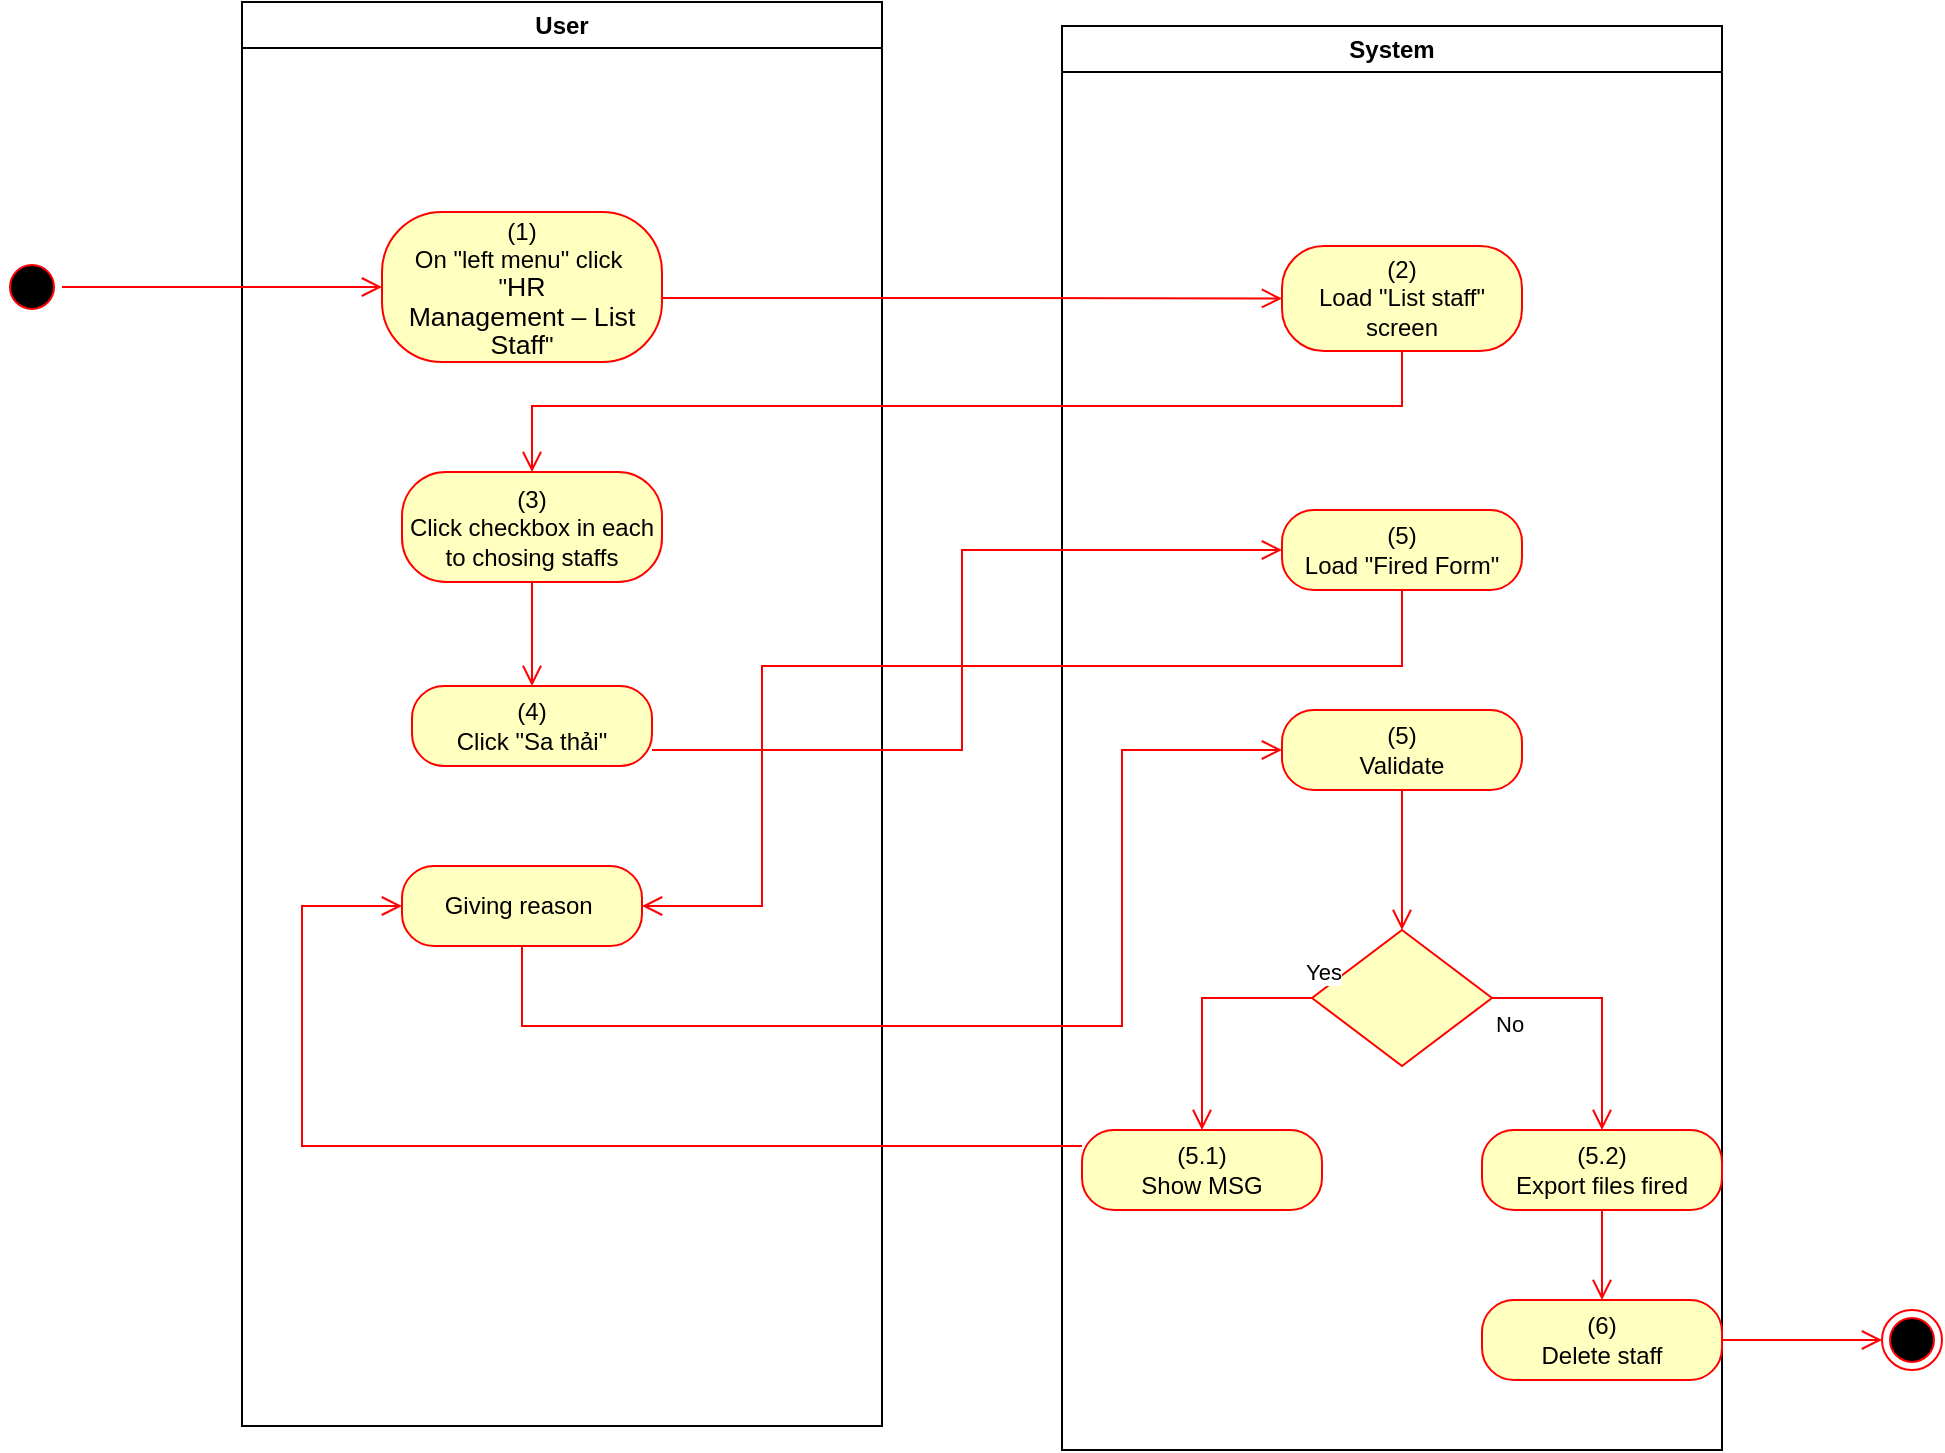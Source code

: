 <mxfile version="15.4.0" type="device"><diagram id="0xs0OsTVgGj8Gn-RpDbg" name="Page-1"><mxGraphModel dx="1086" dy="806" grid="1" gridSize="10" guides="1" tooltips="1" connect="1" arrows="1" fold="1" page="1" pageScale="1" pageWidth="850" pageHeight="1100" math="0" shadow="0"><root><mxCell id="0"/><mxCell id="1" parent="0"/><mxCell id="r0sCehpjaOtN4bAxyDk0-1" value="User" style="swimlane;whiteSpace=wrap" vertex="1" parent="1"><mxGeometry x="140" y="128" width="320" height="712" as="geometry"><mxRectangle x="120" y="128" width="60" height="23" as="alternateBounds"/></mxGeometry></mxCell><mxCell id="r0sCehpjaOtN4bAxyDk0-2" value="&lt;span&gt;(1)&lt;/span&gt;&lt;br style=&quot;padding: 0px ; margin: 0px&quot;&gt;&lt;span&gt;On &quot;left menu&quot; click&amp;nbsp;&lt;/span&gt;&lt;br style=&quot;padding: 0px ; margin: 0px&quot;&gt;&lt;span&gt;&quot;&lt;/span&gt;&lt;span lang=&quot;EN-GB&quot; style=&quot;font-size: 10pt ; line-height: 107% ; font-family: &amp;#34;arial&amp;#34; , sans-serif&quot;&gt;HR&lt;br/&gt;Management – List Staff&lt;/span&gt;&lt;span&gt;&quot;&lt;/span&gt;" style="rounded=1;whiteSpace=wrap;html=1;arcSize=40;fontColor=#000000;fillColor=#ffffc0;strokeColor=#ff0000;" vertex="1" parent="r0sCehpjaOtN4bAxyDk0-1"><mxGeometry x="70" y="105" width="140" height="75" as="geometry"/></mxCell><mxCell id="r0sCehpjaOtN4bAxyDk0-3" value="(3)&lt;br&gt;Click checkbox in each to chosing staffs" style="rounded=1;whiteSpace=wrap;html=1;arcSize=40;fontColor=#000000;fillColor=#ffffc0;strokeColor=#ff0000;" vertex="1" parent="r0sCehpjaOtN4bAxyDk0-1"><mxGeometry x="80" y="235" width="130" height="55" as="geometry"/></mxCell><mxCell id="r0sCehpjaOtN4bAxyDk0-4" value="" style="edgeStyle=orthogonalEdgeStyle;html=1;verticalAlign=bottom;endArrow=open;endSize=8;strokeColor=#ff0000;rounded=0;entryX=0.5;entryY=0;entryDx=0;entryDy=0;" edge="1" parent="r0sCehpjaOtN4bAxyDk0-1" source="r0sCehpjaOtN4bAxyDk0-3" target="r0sCehpjaOtN4bAxyDk0-5"><mxGeometry relative="1" as="geometry"><mxPoint x="140" y="335" as="targetPoint"/></mxGeometry></mxCell><mxCell id="r0sCehpjaOtN4bAxyDk0-5" value="(4)&lt;br&gt;Click &quot;Sa thải&quot;" style="rounded=1;whiteSpace=wrap;html=1;arcSize=40;fontColor=#000000;fillColor=#ffffc0;strokeColor=#ff0000;" vertex="1" parent="r0sCehpjaOtN4bAxyDk0-1"><mxGeometry x="85" y="342" width="120" height="40" as="geometry"/></mxCell><mxCell id="r0sCehpjaOtN4bAxyDk0-27" value="Giving reason&amp;nbsp;" style="rounded=1;whiteSpace=wrap;html=1;arcSize=40;fontColor=#000000;fillColor=#ffffc0;strokeColor=#ff0000;" vertex="1" parent="r0sCehpjaOtN4bAxyDk0-1"><mxGeometry x="80" y="432" width="120" height="40" as="geometry"/></mxCell><mxCell id="r0sCehpjaOtN4bAxyDk0-6" value="System" style="swimlane;whiteSpace=wrap;startSize=23;" vertex="1" parent="1"><mxGeometry x="550" y="140" width="330" height="712" as="geometry"/></mxCell><mxCell id="r0sCehpjaOtN4bAxyDk0-7" value="(2)&lt;br&gt;Load &quot;List staff&quot; screen" style="rounded=1;whiteSpace=wrap;html=1;arcSize=40;fontColor=#000000;fillColor=#ffffc0;strokeColor=#ff0000;" vertex="1" parent="r0sCehpjaOtN4bAxyDk0-6"><mxGeometry x="110" y="110" width="120" height="52.5" as="geometry"/></mxCell><mxCell id="r0sCehpjaOtN4bAxyDk0-8" value="(5)&lt;br&gt;Validate" style="rounded=1;whiteSpace=wrap;html=1;arcSize=40;fontColor=#000000;fillColor=#ffffc0;strokeColor=#ff0000;" vertex="1" parent="r0sCehpjaOtN4bAxyDk0-6"><mxGeometry x="110" y="342" width="120" height="40" as="geometry"/></mxCell><mxCell id="r0sCehpjaOtN4bAxyDk0-9" value="" style="edgeStyle=orthogonalEdgeStyle;html=1;verticalAlign=bottom;endArrow=open;endSize=8;strokeColor=#ff0000;rounded=0;entryX=0.5;entryY=0;entryDx=0;entryDy=0;" edge="1" parent="r0sCehpjaOtN4bAxyDk0-6" source="r0sCehpjaOtN4bAxyDk0-8" target="r0sCehpjaOtN4bAxyDk0-10"><mxGeometry relative="1" as="geometry"><mxPoint x="165" y="442" as="targetPoint"/></mxGeometry></mxCell><mxCell id="r0sCehpjaOtN4bAxyDk0-10" value="" style="rhombus;whiteSpace=wrap;html=1;fillColor=#ffffc0;strokeColor=#ff0000;" vertex="1" parent="r0sCehpjaOtN4bAxyDk0-6"><mxGeometry x="125" y="452" width="90" height="68" as="geometry"/></mxCell><mxCell id="r0sCehpjaOtN4bAxyDk0-11" value="No" style="edgeStyle=orthogonalEdgeStyle;html=1;align=left;verticalAlign=top;endArrow=open;endSize=8;strokeColor=#ff0000;rounded=0;exitX=1;exitY=0.5;exitDx=0;exitDy=0;" edge="1" parent="r0sCehpjaOtN4bAxyDk0-6" source="r0sCehpjaOtN4bAxyDk0-10" target="r0sCehpjaOtN4bAxyDk0-12"><mxGeometry x="-1" relative="1" as="geometry"><mxPoint x="170" y="552" as="targetPoint"/></mxGeometry></mxCell><mxCell id="r0sCehpjaOtN4bAxyDk0-12" value="(5.2)&lt;br&gt;Export files fired" style="rounded=1;whiteSpace=wrap;html=1;arcSize=40;fontColor=#000000;fillColor=#ffffc0;strokeColor=#ff0000;" vertex="1" parent="r0sCehpjaOtN4bAxyDk0-6"><mxGeometry x="210" y="552" width="120" height="40" as="geometry"/></mxCell><mxCell id="r0sCehpjaOtN4bAxyDk0-13" value="(6)&lt;br&gt;Delete staff" style="rounded=1;whiteSpace=wrap;html=1;arcSize=40;fontColor=#000000;fillColor=#ffffc0;strokeColor=#ff0000;" vertex="1" parent="r0sCehpjaOtN4bAxyDk0-6"><mxGeometry x="210" y="637" width="120" height="40" as="geometry"/></mxCell><mxCell id="r0sCehpjaOtN4bAxyDk0-14" value="" style="edgeStyle=orthogonalEdgeStyle;html=1;verticalAlign=bottom;endArrow=open;endSize=8;strokeColor=#ff0000;rounded=0;exitX=0.5;exitY=1;exitDx=0;exitDy=0;entryX=0.5;entryY=0;entryDx=0;entryDy=0;" edge="1" parent="r0sCehpjaOtN4bAxyDk0-6" source="r0sCehpjaOtN4bAxyDk0-12" target="r0sCehpjaOtN4bAxyDk0-13"><mxGeometry relative="1" as="geometry"><mxPoint x="170" y="642" as="targetPoint"/></mxGeometry></mxCell><mxCell id="r0sCehpjaOtN4bAxyDk0-15" value="(5.1)&lt;br&gt;Show MSG" style="rounded=1;whiteSpace=wrap;html=1;arcSize=40;fontColor=#000000;fillColor=#ffffc0;strokeColor=#ff0000;" vertex="1" parent="r0sCehpjaOtN4bAxyDk0-6"><mxGeometry x="10" y="552" width="120" height="40" as="geometry"/></mxCell><mxCell id="r0sCehpjaOtN4bAxyDk0-16" value="Yes" style="edgeStyle=orthogonalEdgeStyle;html=1;align=left;verticalAlign=bottom;endArrow=open;endSize=8;strokeColor=#ff0000;rounded=0;entryX=0.5;entryY=0;entryDx=0;entryDy=0;" edge="1" parent="r0sCehpjaOtN4bAxyDk0-6" source="r0sCehpjaOtN4bAxyDk0-10" target="r0sCehpjaOtN4bAxyDk0-15"><mxGeometry x="-0.91" y="-4" relative="1" as="geometry"><mxPoint x="70" y="552" as="targetPoint"/><Array as="points"><mxPoint x="70" y="486"/></Array><mxPoint as="offset"/></mxGeometry></mxCell><mxCell id="r0sCehpjaOtN4bAxyDk0-25" value="(5)&lt;br&gt;Load &quot;Fired Form&quot;" style="rounded=1;whiteSpace=wrap;html=1;arcSize=40;fontColor=#000000;fillColor=#ffffc0;strokeColor=#ff0000;" vertex="1" parent="r0sCehpjaOtN4bAxyDk0-6"><mxGeometry x="110" y="242" width="120" height="40" as="geometry"/></mxCell><mxCell id="r0sCehpjaOtN4bAxyDk0-17" value="" style="ellipse;html=1;shape=startState;fillColor=#000000;strokeColor=#ff0000;" vertex="1" parent="1"><mxGeometry x="20" y="255.5" width="30" height="30" as="geometry"/></mxCell><mxCell id="r0sCehpjaOtN4bAxyDk0-18" value="" style="edgeStyle=orthogonalEdgeStyle;html=1;verticalAlign=bottom;endArrow=open;endSize=8;strokeColor=#ff0000;rounded=0;entryX=0;entryY=0.5;entryDx=0;entryDy=0;" edge="1" parent="1" source="r0sCehpjaOtN4bAxyDk0-17" target="r0sCehpjaOtN4bAxyDk0-2"><mxGeometry relative="1" as="geometry"><mxPoint x="200" y="253" as="targetPoint"/></mxGeometry></mxCell><mxCell id="r0sCehpjaOtN4bAxyDk0-19" value="" style="edgeStyle=orthogonalEdgeStyle;html=1;verticalAlign=bottom;endArrow=open;endSize=8;strokeColor=#ff0000;rounded=0;entryX=0;entryY=0.5;entryDx=0;entryDy=0;" edge="1" parent="1" source="r0sCehpjaOtN4bAxyDk0-2" target="r0sCehpjaOtN4bAxyDk0-7"><mxGeometry relative="1" as="geometry"><mxPoint x="600" y="271" as="targetPoint"/><Array as="points"><mxPoint x="490" y="276"/><mxPoint x="490" y="276"/></Array></mxGeometry></mxCell><mxCell id="r0sCehpjaOtN4bAxyDk0-20" value="" style="edgeStyle=orthogonalEdgeStyle;html=1;verticalAlign=bottom;endArrow=open;endSize=8;strokeColor=#ff0000;rounded=0;entryX=0.5;entryY=0;entryDx=0;entryDy=0;" edge="1" parent="1" source="r0sCehpjaOtN4bAxyDk0-7" target="r0sCehpjaOtN4bAxyDk0-3"><mxGeometry relative="1" as="geometry"><mxPoint x="685" y="350" as="targetPoint"/><Array as="points"><mxPoint x="720" y="330"/><mxPoint x="285" y="330"/></Array></mxGeometry></mxCell><mxCell id="r0sCehpjaOtN4bAxyDk0-21" value="" style="edgeStyle=orthogonalEdgeStyle;html=1;verticalAlign=bottom;endArrow=open;endSize=8;strokeColor=#ff0000;rounded=0;entryX=0;entryY=0.5;entryDx=0;entryDy=0;" edge="1" parent="1" source="r0sCehpjaOtN4bAxyDk0-5" target="r0sCehpjaOtN4bAxyDk0-25"><mxGeometry relative="1" as="geometry"><mxPoint x="280" y="570" as="targetPoint"/><Array as="points"><mxPoint x="500" y="502"/><mxPoint x="500" y="402"/></Array></mxGeometry></mxCell><mxCell id="r0sCehpjaOtN4bAxyDk0-22" value="" style="ellipse;html=1;shape=endState;fillColor=#000000;strokeColor=#ff0000;" vertex="1" parent="1"><mxGeometry x="960" y="782" width="30" height="30" as="geometry"/></mxCell><mxCell id="r0sCehpjaOtN4bAxyDk0-23" value="" style="edgeStyle=orthogonalEdgeStyle;html=1;verticalAlign=bottom;endArrow=open;endSize=8;strokeColor=#ff0000;rounded=0;exitX=1;exitY=0.5;exitDx=0;exitDy=0;entryX=0;entryY=0.5;entryDx=0;entryDy=0;" edge="1" parent="1" source="r0sCehpjaOtN4bAxyDk0-13" target="r0sCehpjaOtN4bAxyDk0-22"><mxGeometry relative="1" as="geometry"><mxPoint x="820" y="760" as="targetPoint"/><mxPoint x="820" y="700" as="sourcePoint"/></mxGeometry></mxCell><mxCell id="r0sCehpjaOtN4bAxyDk0-24" value="" style="edgeStyle=orthogonalEdgeStyle;html=1;verticalAlign=bottom;endArrow=open;endSize=8;strokeColor=#ff0000;rounded=0;entryX=0;entryY=0.5;entryDx=0;entryDy=0;" edge="1" parent="1" source="r0sCehpjaOtN4bAxyDk0-15" target="r0sCehpjaOtN4bAxyDk0-27"><mxGeometry relative="1" as="geometry"><mxPoint x="590" y="780" as="targetPoint"/><Array as="points"><mxPoint x="170" y="700"/><mxPoint x="170" y="580"/></Array></mxGeometry></mxCell><mxCell id="r0sCehpjaOtN4bAxyDk0-26" value="" style="edgeStyle=orthogonalEdgeStyle;html=1;verticalAlign=bottom;endArrow=open;endSize=8;strokeColor=#ff0000;rounded=0;entryX=1;entryY=0.5;entryDx=0;entryDy=0;" edge="1" source="r0sCehpjaOtN4bAxyDk0-25" parent="1" target="r0sCehpjaOtN4bAxyDk0-27"><mxGeometry relative="1" as="geometry"><mxPoint x="400" y="590" as="targetPoint"/><Array as="points"><mxPoint x="720" y="460"/><mxPoint x="400" y="460"/><mxPoint x="400" y="580"/></Array></mxGeometry></mxCell><mxCell id="r0sCehpjaOtN4bAxyDk0-28" value="" style="edgeStyle=orthogonalEdgeStyle;html=1;verticalAlign=bottom;endArrow=open;endSize=8;strokeColor=#ff0000;rounded=0;entryX=0;entryY=0.5;entryDx=0;entryDy=0;" edge="1" source="r0sCehpjaOtN4bAxyDk0-27" parent="1" target="r0sCehpjaOtN4bAxyDk0-8"><mxGeometry relative="1" as="geometry"><mxPoint x="280" y="660" as="targetPoint"/><Array as="points"><mxPoint x="280" y="640"/><mxPoint x="580" y="640"/><mxPoint x="580" y="502"/></Array></mxGeometry></mxCell></root></mxGraphModel></diagram></mxfile>